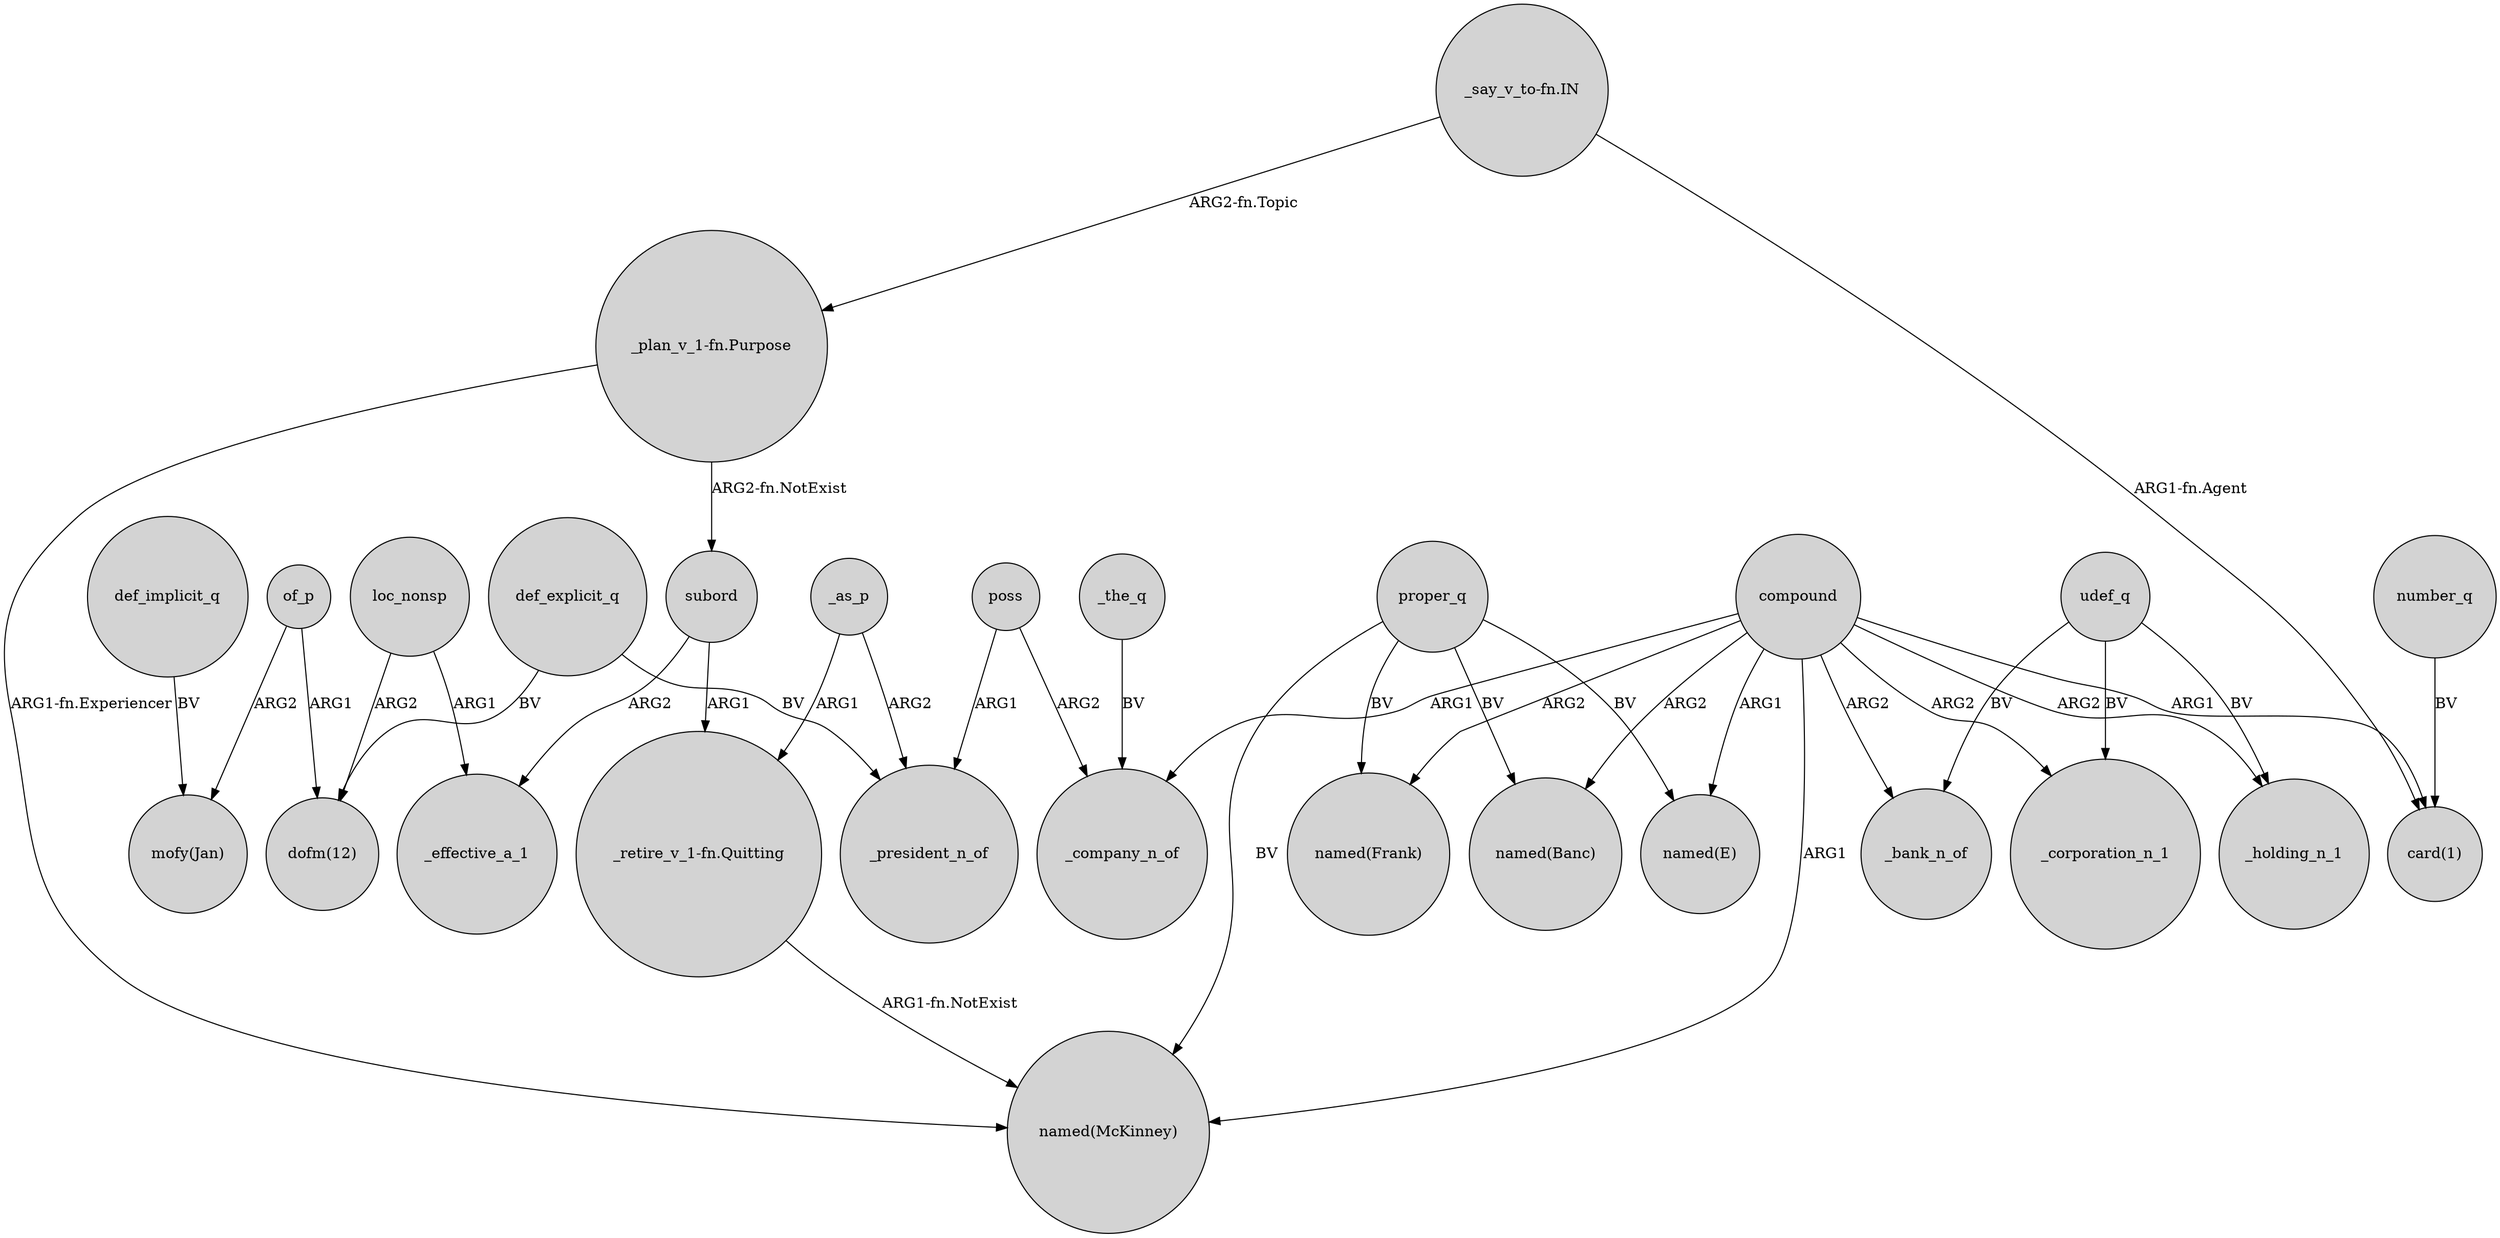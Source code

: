digraph {
	node [shape=circle style=filled]
	subord -> _effective_a_1 [label=ARG2]
	proper_q -> "named(Banc)" [label=BV]
	compound -> _bank_n_of [label=ARG2]
	"_retire_v_1-fn.Quitting" -> "named(McKinney)" [label="ARG1-fn.NotExist"]
	"_say_v_to-fn.IN" -> "card(1)" [label="ARG1-fn.Agent"]
	compound -> "named(Banc)" [label=ARG2]
	compound -> _corporation_n_1 [label=ARG2]
	_as_p -> "_retire_v_1-fn.Quitting" [label=ARG1]
	compound -> _holding_n_1 [label=ARG2]
	proper_q -> "named(E)" [label=BV]
	"_plan_v_1-fn.Purpose" -> subord [label="ARG2-fn.NotExist"]
	"_say_v_to-fn.IN" -> "_plan_v_1-fn.Purpose" [label="ARG2-fn.Topic"]
	compound -> "named(McKinney)" [label=ARG1]
	_as_p -> _president_n_of [label=ARG2]
	_the_q -> _company_n_of [label=BV]
	loc_nonsp -> _effective_a_1 [label=ARG1]
	poss -> _president_n_of [label=ARG1]
	compound -> _company_n_of [label=ARG1]
	udef_q -> _corporation_n_1 [label=BV]
	def_implicit_q -> "mofy(Jan)" [label=BV]
	of_p -> "dofm(12)" [label=ARG1]
	proper_q -> "named(McKinney)" [label=BV]
	def_explicit_q -> _president_n_of [label=BV]
	loc_nonsp -> "dofm(12)" [label=ARG2]
	def_explicit_q -> "dofm(12)" [label=BV]
	number_q -> "card(1)" [label=BV]
	compound -> "card(1)" [label=ARG1]
	poss -> _company_n_of [label=ARG2]
	subord -> "_retire_v_1-fn.Quitting" [label=ARG1]
	udef_q -> _holding_n_1 [label=BV]
	compound -> "named(E)" [label=ARG1]
	"_plan_v_1-fn.Purpose" -> "named(McKinney)" [label="ARG1-fn.Experiencer"]
	of_p -> "mofy(Jan)" [label=ARG2]
	compound -> "named(Frank)" [label=ARG2]
	udef_q -> _bank_n_of [label=BV]
	proper_q -> "named(Frank)" [label=BV]
}
